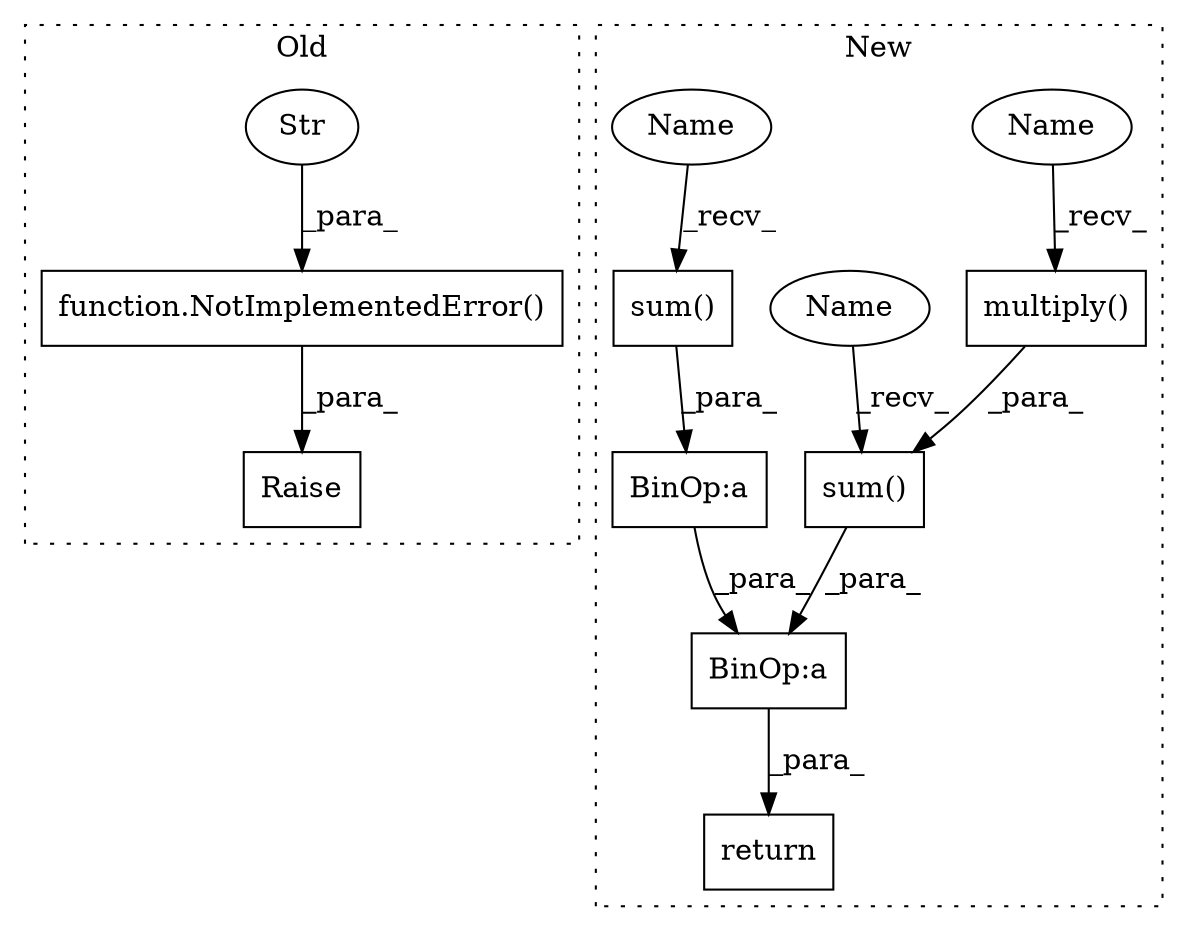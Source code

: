 digraph G {
subgraph cluster0 {
1 [label="Raise" a="91" s="7396" l="6" shape="box"];
4 [label="function.NotImplementedError()" a="75" s="7402,7440" l="20,1" shape="box"];
5 [label="Str" a="66" s="7422" l="18" shape="ellipse"];
label = "Old";
style="dotted";
}
subgraph cluster1 {
2 [label="multiply()" a="75" s="7567,7596" l="15,1" shape="box"];
3 [label="return" a="93" s="7779" l="7" shape="box"];
6 [label="sum()" a="75" s="7557,7597" l="10,11" shape="box"];
7 [label="BinOp:a" a="82" s="7717" l="3" shape="box"];
8 [label="sum()" a="75" s="7617,7633" l="10,11" shape="box"];
9 [label="BinOp:a" a="82" s="7722" l="3" shape="box"];
10 [label="Name" a="87" s="7567" l="5" shape="ellipse"];
11 [label="Name" a="87" s="7557" l="5" shape="ellipse"];
12 [label="Name" a="87" s="7617" l="5" shape="ellipse"];
label = "New";
style="dotted";
}
2 -> 6 [label="_para_"];
4 -> 1 [label="_para_"];
5 -> 4 [label="_para_"];
6 -> 7 [label="_para_"];
7 -> 3 [label="_para_"];
8 -> 9 [label="_para_"];
9 -> 7 [label="_para_"];
10 -> 2 [label="_recv_"];
11 -> 6 [label="_recv_"];
12 -> 8 [label="_recv_"];
}